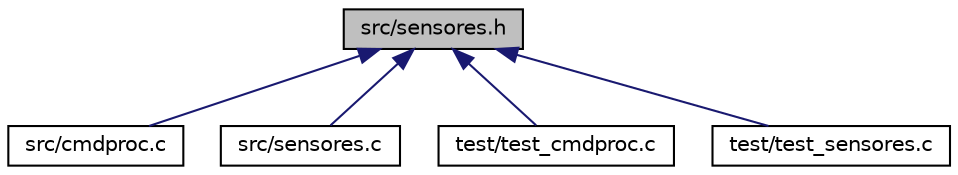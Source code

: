 digraph "src/sensores.h"
{
 // LATEX_PDF_SIZE
  edge [fontname="Helvetica",fontsize="10",labelfontname="Helvetica",labelfontsize="10"];
  node [fontname="Helvetica",fontsize="10",shape=record];
  Node1 [label="src/sensores.h",height=0.2,width=0.4,color="black", fillcolor="grey75", style="filled", fontcolor="black",tooltip="Header file for sensor simulation functions and data structures."];
  Node1 -> Node2 [dir="back",color="midnightblue",fontsize="10",style="solid",fontname="Helvetica"];
  Node2 [label="src/cmdproc.c",height=0.2,width=0.4,color="black", fillcolor="white", style="filled",URL="$cmdproc_8c.html",tooltip="Implementation of the UART command processing module."];
  Node1 -> Node3 [dir="back",color="midnightblue",fontsize="10",style="solid",fontname="Helvetica"];
  Node3 [label="src/sensores.c",height=0.2,width=0.4,color="black", fillcolor="white", style="filled",URL="$sensores_8c.html",tooltip="Implementation of sensor simulation functions."];
  Node1 -> Node4 [dir="back",color="midnightblue",fontsize="10",style="solid",fontname="Helvetica"];
  Node4 [label="test/test_cmdproc.c",height=0.2,width=0.4,color="black", fillcolor="white", style="filled",URL="$test__cmdproc_8c.html",tooltip="Test suite for the command processing module."];
  Node1 -> Node5 [dir="back",color="midnightblue",fontsize="10",style="solid",fontname="Helvetica"];
  Node5 [label="test/test_sensores.c",height=0.2,width=0.4,color="black", fillcolor="white", style="filled",URL="$test__sensores_8c.html",tooltip="Unit tests for functions defined in sensores.h using Unity framework."];
}
